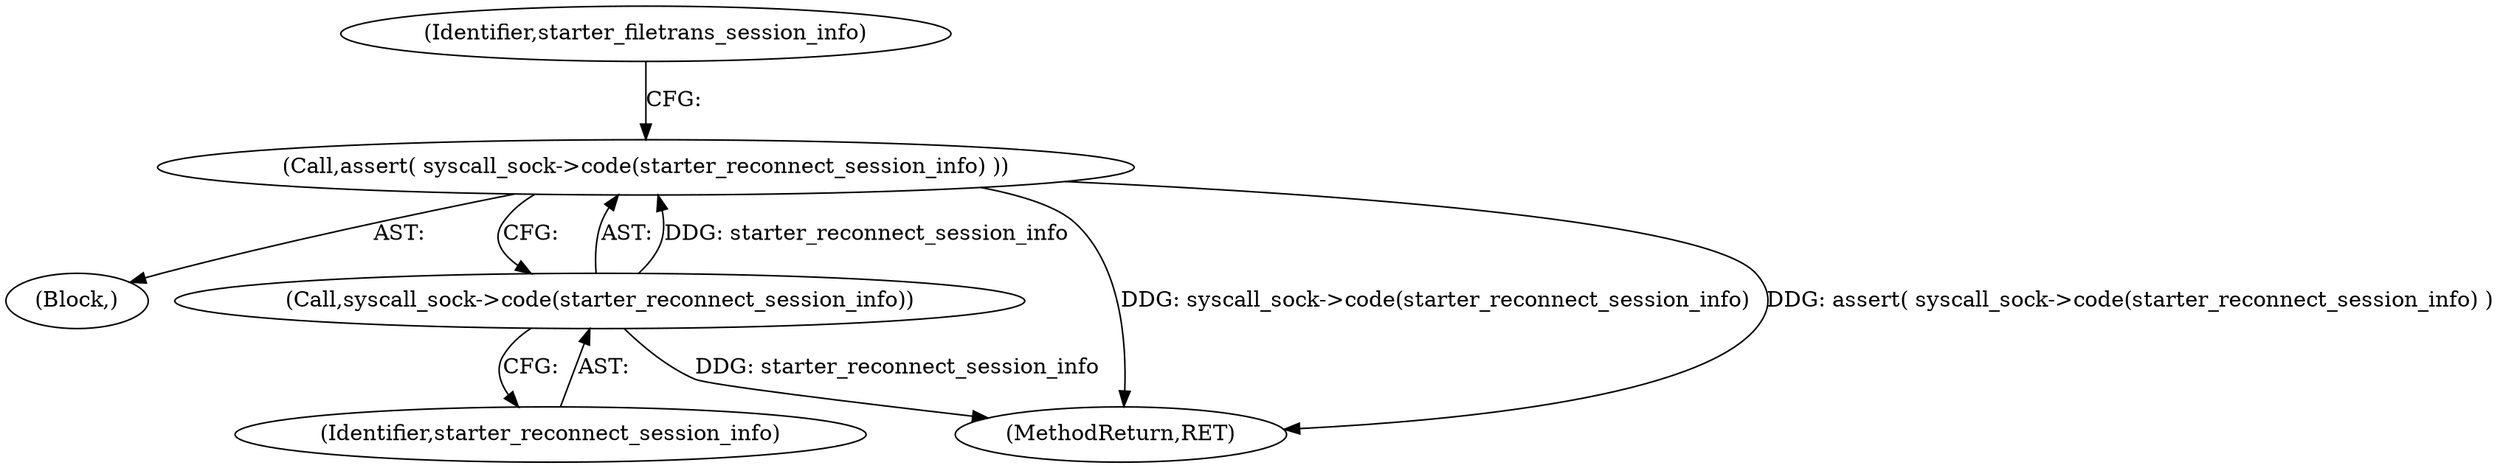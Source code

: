 digraph "0_htcondor_5e5571d1a431eb3c61977b6dd6ec90186ef79867_4@API" {
"1001932" [label="(Call,assert( syscall_sock->code(starter_reconnect_session_info) ))"];
"1001933" [label="(Call,syscall_sock->code(starter_reconnect_session_info))"];
"1001932" [label="(Call,assert( syscall_sock->code(starter_reconnect_session_info) ))"];
"1001913" [label="(Block,)"];
"1001937" [label="(Identifier,starter_filetrans_session_info)"];
"1001934" [label="(Identifier,starter_reconnect_session_info)"];
"1002472" [label="(MethodReturn,RET)"];
"1001933" [label="(Call,syscall_sock->code(starter_reconnect_session_info))"];
"1001932" -> "1001913"  [label="AST: "];
"1001932" -> "1001933"  [label="CFG: "];
"1001933" -> "1001932"  [label="AST: "];
"1001937" -> "1001932"  [label="CFG: "];
"1001932" -> "1002472"  [label="DDG: syscall_sock->code(starter_reconnect_session_info)"];
"1001932" -> "1002472"  [label="DDG: assert( syscall_sock->code(starter_reconnect_session_info) )"];
"1001933" -> "1001932"  [label="DDG: starter_reconnect_session_info"];
"1001933" -> "1001934"  [label="CFG: "];
"1001934" -> "1001933"  [label="AST: "];
"1001933" -> "1002472"  [label="DDG: starter_reconnect_session_info"];
}
